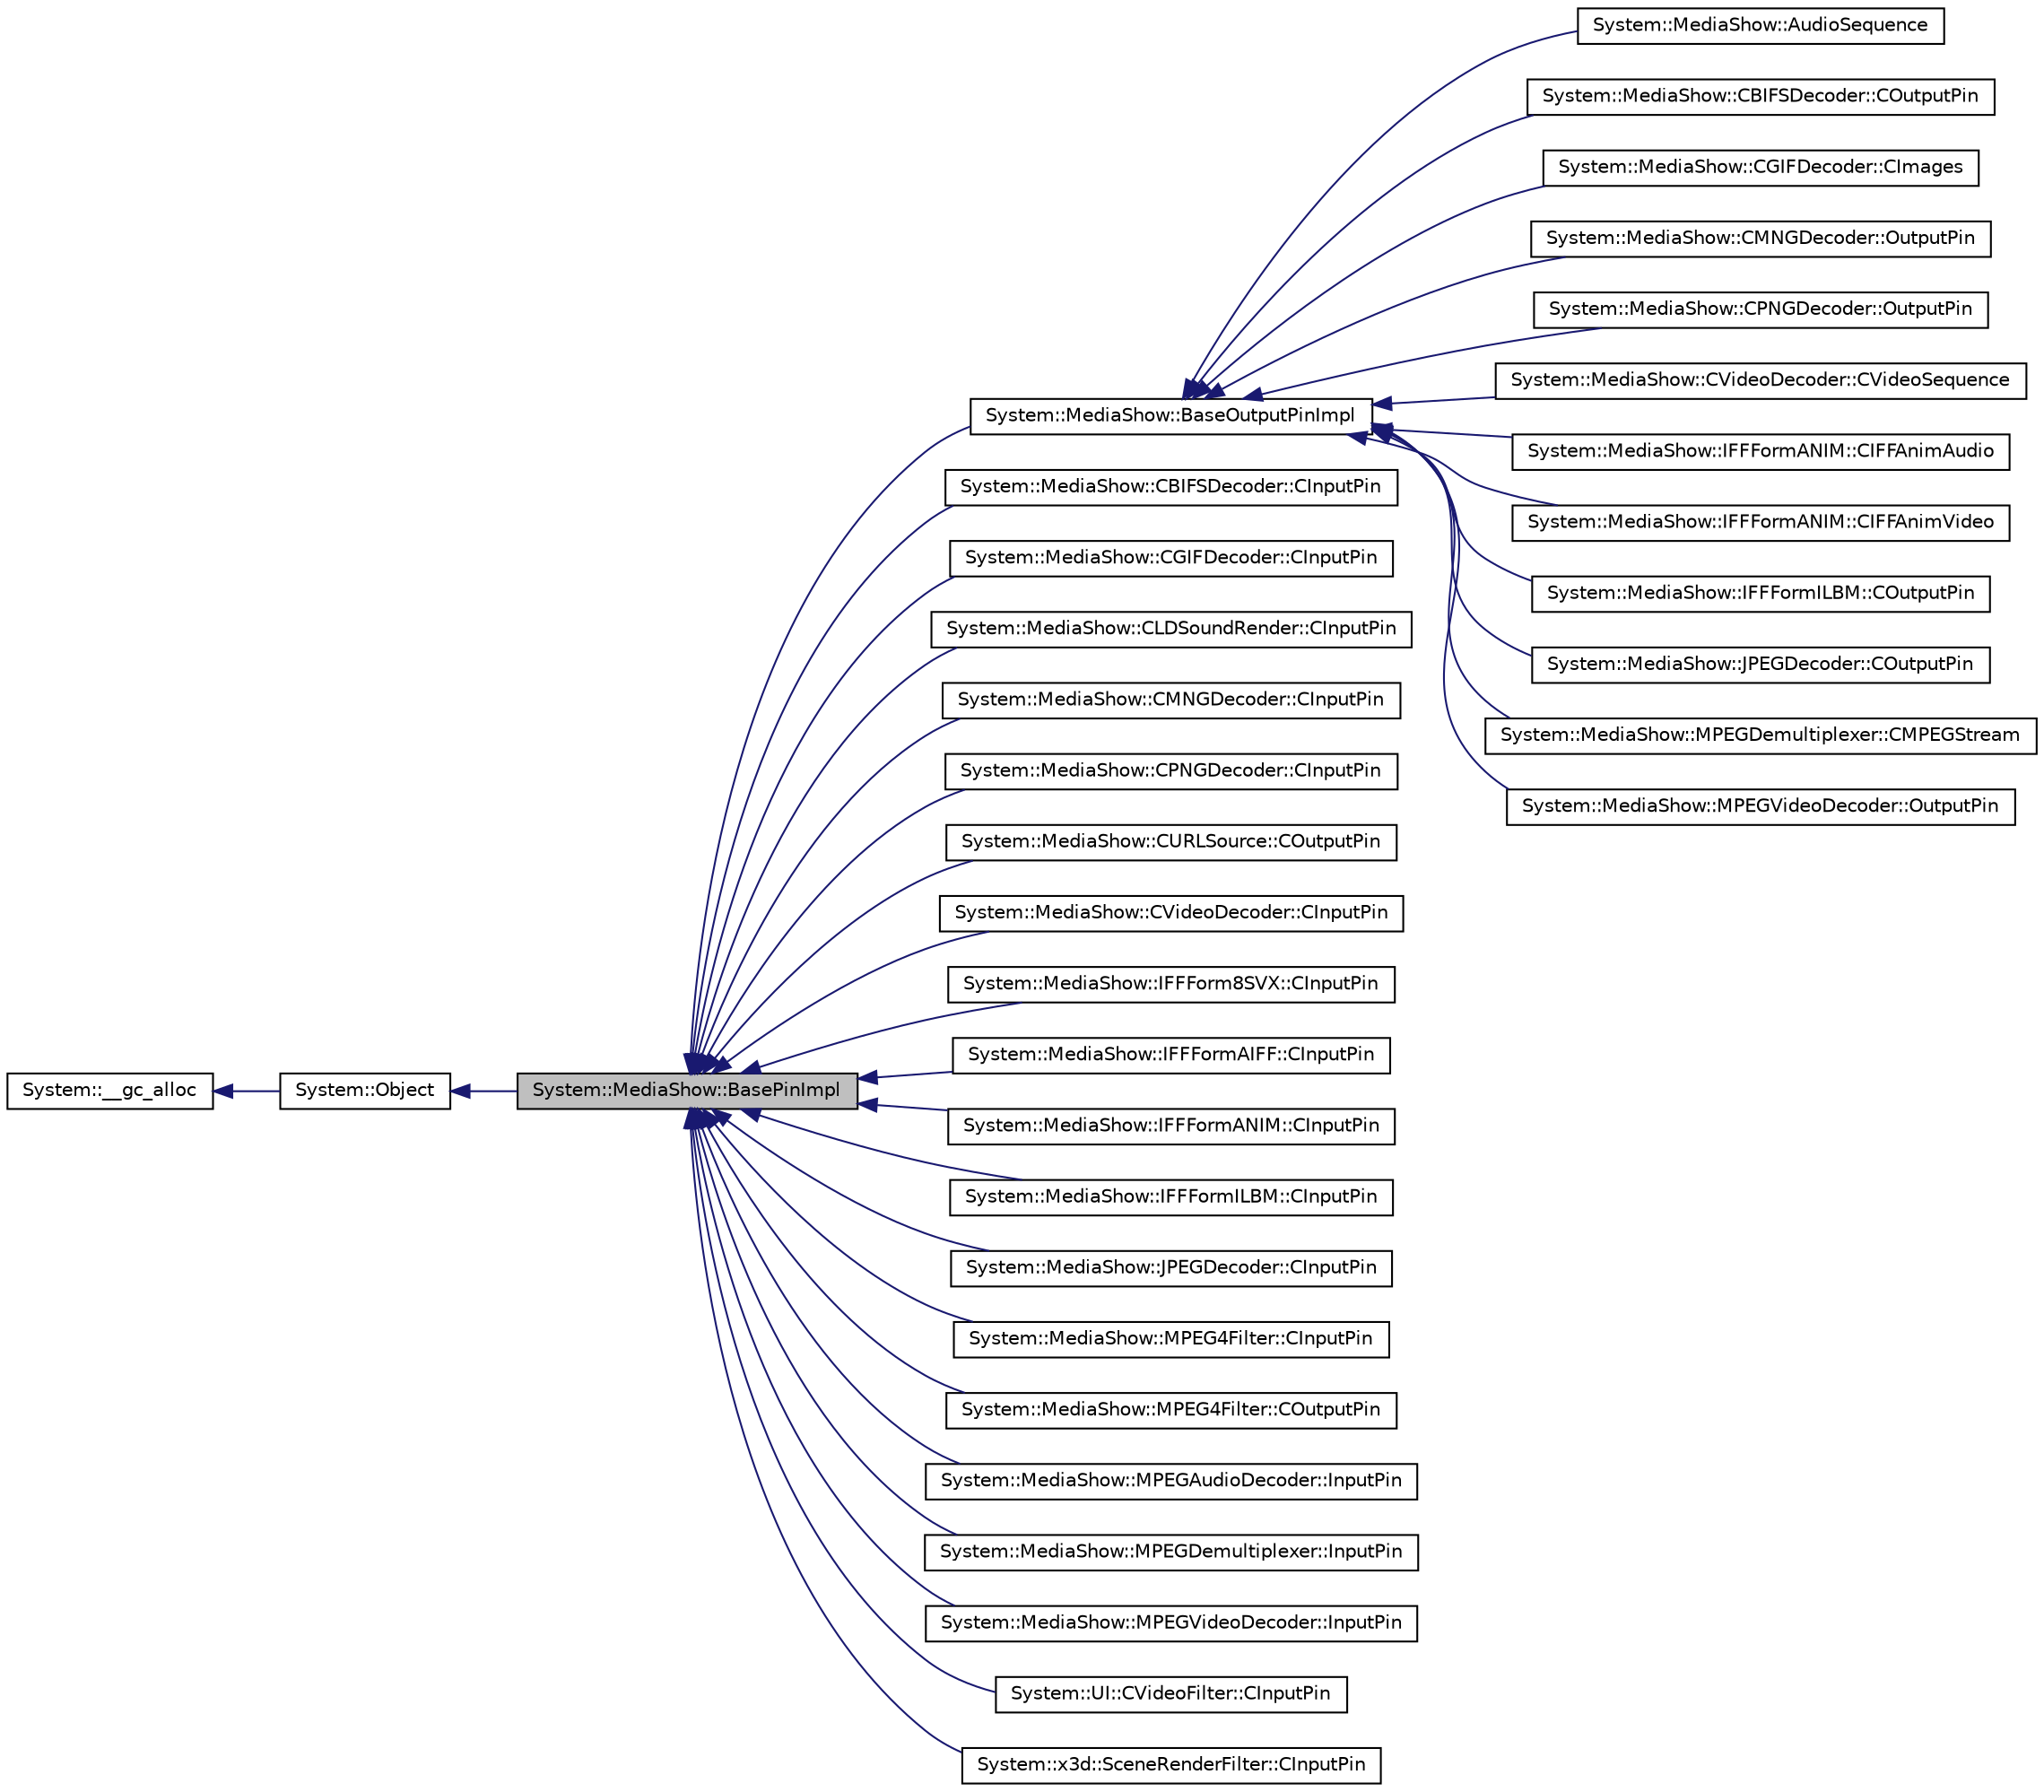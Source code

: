 digraph G
{
  edge [fontname="Helvetica",fontsize="10",labelfontname="Helvetica",labelfontsize="10"];
  node [fontname="Helvetica",fontsize="10",shape=record];
  rankdir="LR";
  Node1 [label="System::MediaShow::BasePinImpl",height=0.2,width=0.4,color="black", fillcolor="grey75", style="filled" fontcolor="black"];
  Node2 -> Node1 [dir="back",color="midnightblue",fontsize="10",style="solid",fontname="Helvetica"];
  Node2 [label="System::Object",height=0.2,width=0.4,color="black", fillcolor="white", style="filled",URL="$class_system_1_1_object.html"];
  Node3 -> Node2 [dir="back",color="midnightblue",fontsize="10",style="solid",fontname="Helvetica"];
  Node3 [label="System::__gc_alloc",height=0.2,width=0.4,color="black", fillcolor="white", style="filled",URL="$class_system_1_1____gc__alloc.html"];
  Node1 -> Node4 [dir="back",color="midnightblue",fontsize="10",style="solid",fontname="Helvetica"];
  Node4 [label="System::MediaShow::BaseOutputPinImpl",height=0.2,width=0.4,color="black", fillcolor="white", style="filled",URL="$class_system_1_1_media_show_1_1_base_output_pin_impl.html"];
  Node4 -> Node5 [dir="back",color="midnightblue",fontsize="10",style="solid",fontname="Helvetica"];
  Node5 [label="System::MediaShow::AudioSequence",height=0.2,width=0.4,color="black", fillcolor="white", style="filled",URL="$class_system_1_1_media_show_1_1_audio_sequence.html"];
  Node4 -> Node6 [dir="back",color="midnightblue",fontsize="10",style="solid",fontname="Helvetica"];
  Node6 [label="System::MediaShow::CBIFSDecoder::COutputPin",height=0.2,width=0.4,color="black", fillcolor="white", style="filled",URL="$class_system_1_1_media_show_1_1_c_b_i_f_s_decoder_1_1_c_output_pin.html"];
  Node4 -> Node7 [dir="back",color="midnightblue",fontsize="10",style="solid",fontname="Helvetica"];
  Node7 [label="System::MediaShow::CGIFDecoder::CImages",height=0.2,width=0.4,color="black", fillcolor="white", style="filled",URL="$class_system_1_1_media_show_1_1_c_g_i_f_decoder_1_1_c_images.html"];
  Node4 -> Node8 [dir="back",color="midnightblue",fontsize="10",style="solid",fontname="Helvetica"];
  Node8 [label="System::MediaShow::CMNGDecoder::OutputPin",height=0.2,width=0.4,color="black", fillcolor="white", style="filled",URL="$class_system_1_1_media_show_1_1_c_m_n_g_decoder_1_1_output_pin.html"];
  Node4 -> Node9 [dir="back",color="midnightblue",fontsize="10",style="solid",fontname="Helvetica"];
  Node9 [label="System::MediaShow::CPNGDecoder::OutputPin",height=0.2,width=0.4,color="black", fillcolor="white", style="filled",URL="$class_system_1_1_media_show_1_1_c_p_n_g_decoder_1_1_output_pin.html"];
  Node4 -> Node10 [dir="back",color="midnightblue",fontsize="10",style="solid",fontname="Helvetica"];
  Node10 [label="System::MediaShow::CVideoDecoder::CVideoSequence",height=0.2,width=0.4,color="black", fillcolor="white", style="filled",URL="$class_system_1_1_media_show_1_1_c_video_decoder_1_1_c_video_sequence.html"];
  Node4 -> Node11 [dir="back",color="midnightblue",fontsize="10",style="solid",fontname="Helvetica"];
  Node11 [label="System::MediaShow::IFFFormANIM::CIFFAnimAudio",height=0.2,width=0.4,color="black", fillcolor="white", style="filled",URL="$class_system_1_1_media_show_1_1_i_f_f_form_a_n_i_m_1_1_c_i_f_f_anim_audio.html"];
  Node4 -> Node12 [dir="back",color="midnightblue",fontsize="10",style="solid",fontname="Helvetica"];
  Node12 [label="System::MediaShow::IFFFormANIM::CIFFAnimVideo",height=0.2,width=0.4,color="black", fillcolor="white", style="filled",URL="$class_system_1_1_media_show_1_1_i_f_f_form_a_n_i_m_1_1_c_i_f_f_anim_video.html"];
  Node4 -> Node13 [dir="back",color="midnightblue",fontsize="10",style="solid",fontname="Helvetica"];
  Node13 [label="System::MediaShow::IFFFormILBM::COutputPin",height=0.2,width=0.4,color="black", fillcolor="white", style="filled",URL="$class_system_1_1_media_show_1_1_i_f_f_form_i_l_b_m_1_1_c_output_pin.html"];
  Node4 -> Node14 [dir="back",color="midnightblue",fontsize="10",style="solid",fontname="Helvetica"];
  Node14 [label="System::MediaShow::JPEGDecoder::COutputPin",height=0.2,width=0.4,color="black", fillcolor="white", style="filled",URL="$class_system_1_1_media_show_1_1_j_p_e_g_decoder_1_1_c_output_pin.html"];
  Node4 -> Node15 [dir="back",color="midnightblue",fontsize="10",style="solid",fontname="Helvetica"];
  Node15 [label="System::MediaShow::MPEGDemultiplexer::CMPEGStream",height=0.2,width=0.4,color="black", fillcolor="white", style="filled",URL="$class_system_1_1_media_show_1_1_m_p_e_g_demultiplexer_1_1_c_m_p_e_g_stream.html"];
  Node4 -> Node16 [dir="back",color="midnightblue",fontsize="10",style="solid",fontname="Helvetica"];
  Node16 [label="System::MediaShow::MPEGVideoDecoder::OutputPin",height=0.2,width=0.4,color="black", fillcolor="white", style="filled",URL="$class_system_1_1_media_show_1_1_m_p_e_g_video_decoder_1_1_output_pin.html"];
  Node1 -> Node17 [dir="back",color="midnightblue",fontsize="10",style="solid",fontname="Helvetica"];
  Node17 [label="System::MediaShow::CBIFSDecoder::CInputPin",height=0.2,width=0.4,color="black", fillcolor="white", style="filled",URL="$class_system_1_1_media_show_1_1_c_b_i_f_s_decoder_1_1_c_input_pin.html"];
  Node1 -> Node18 [dir="back",color="midnightblue",fontsize="10",style="solid",fontname="Helvetica"];
  Node18 [label="System::MediaShow::CGIFDecoder::CInputPin",height=0.2,width=0.4,color="black", fillcolor="white", style="filled",URL="$class_system_1_1_media_show_1_1_c_g_i_f_decoder_1_1_c_input_pin.html"];
  Node1 -> Node19 [dir="back",color="midnightblue",fontsize="10",style="solid",fontname="Helvetica"];
  Node19 [label="System::MediaShow::CLDSoundRender::CInputPin",height=0.2,width=0.4,color="black", fillcolor="white", style="filled",URL="$class_system_1_1_media_show_1_1_c_l_d_sound_render_1_1_c_input_pin.html"];
  Node1 -> Node20 [dir="back",color="midnightblue",fontsize="10",style="solid",fontname="Helvetica"];
  Node20 [label="System::MediaShow::CMNGDecoder::CInputPin",height=0.2,width=0.4,color="black", fillcolor="white", style="filled",URL="$class_system_1_1_media_show_1_1_c_m_n_g_decoder_1_1_c_input_pin.html"];
  Node1 -> Node21 [dir="back",color="midnightblue",fontsize="10",style="solid",fontname="Helvetica"];
  Node21 [label="System::MediaShow::CPNGDecoder::CInputPin",height=0.2,width=0.4,color="black", fillcolor="white", style="filled",URL="$class_system_1_1_media_show_1_1_c_p_n_g_decoder_1_1_c_input_pin.html"];
  Node1 -> Node22 [dir="back",color="midnightblue",fontsize="10",style="solid",fontname="Helvetica"];
  Node22 [label="System::MediaShow::CURLSource::COutputPin",height=0.2,width=0.4,color="black", fillcolor="white", style="filled",URL="$class_system_1_1_media_show_1_1_c_u_r_l_source_1_1_c_output_pin.html"];
  Node1 -> Node23 [dir="back",color="midnightblue",fontsize="10",style="solid",fontname="Helvetica"];
  Node23 [label="System::MediaShow::CVideoDecoder::CInputPin",height=0.2,width=0.4,color="black", fillcolor="white", style="filled",URL="$class_system_1_1_media_show_1_1_c_video_decoder_1_1_c_input_pin.html"];
  Node1 -> Node24 [dir="back",color="midnightblue",fontsize="10",style="solid",fontname="Helvetica"];
  Node24 [label="System::MediaShow::IFFForm8SVX::CInputPin",height=0.2,width=0.4,color="black", fillcolor="white", style="filled",URL="$class_system_1_1_media_show_1_1_i_f_f_form8_s_v_x_1_1_c_input_pin.html"];
  Node1 -> Node25 [dir="back",color="midnightblue",fontsize="10",style="solid",fontname="Helvetica"];
  Node25 [label="System::MediaShow::IFFFormAIFF::CInputPin",height=0.2,width=0.4,color="black", fillcolor="white", style="filled",URL="$class_system_1_1_media_show_1_1_i_f_f_form_a_i_f_f_1_1_c_input_pin.html"];
  Node1 -> Node26 [dir="back",color="midnightblue",fontsize="10",style="solid",fontname="Helvetica"];
  Node26 [label="System::MediaShow::IFFFormANIM::CInputPin",height=0.2,width=0.4,color="black", fillcolor="white", style="filled",URL="$class_system_1_1_media_show_1_1_i_f_f_form_a_n_i_m_1_1_c_input_pin.html"];
  Node1 -> Node27 [dir="back",color="midnightblue",fontsize="10",style="solid",fontname="Helvetica"];
  Node27 [label="System::MediaShow::IFFFormILBM::CInputPin",height=0.2,width=0.4,color="black", fillcolor="white", style="filled",URL="$class_system_1_1_media_show_1_1_i_f_f_form_i_l_b_m_1_1_c_input_pin.html"];
  Node1 -> Node28 [dir="back",color="midnightblue",fontsize="10",style="solid",fontname="Helvetica"];
  Node28 [label="System::MediaShow::JPEGDecoder::CInputPin",height=0.2,width=0.4,color="black", fillcolor="white", style="filled",URL="$class_system_1_1_media_show_1_1_j_p_e_g_decoder_1_1_c_input_pin.html"];
  Node1 -> Node29 [dir="back",color="midnightblue",fontsize="10",style="solid",fontname="Helvetica"];
  Node29 [label="System::MediaShow::MPEG4Filter::CInputPin",height=0.2,width=0.4,color="black", fillcolor="white", style="filled",URL="$class_system_1_1_media_show_1_1_m_p_e_g4_filter_1_1_c_input_pin.html"];
  Node1 -> Node30 [dir="back",color="midnightblue",fontsize="10",style="solid",fontname="Helvetica"];
  Node30 [label="System::MediaShow::MPEG4Filter::COutputPin",height=0.2,width=0.4,color="black", fillcolor="white", style="filled",URL="$class_system_1_1_media_show_1_1_m_p_e_g4_filter_1_1_c_output_pin.html"];
  Node1 -> Node31 [dir="back",color="midnightblue",fontsize="10",style="solid",fontname="Helvetica"];
  Node31 [label="System::MediaShow::MPEGAudioDecoder::InputPin",height=0.2,width=0.4,color="black", fillcolor="white", style="filled",URL="$class_system_1_1_media_show_1_1_m_p_e_g_audio_decoder_1_1_input_pin.html"];
  Node1 -> Node32 [dir="back",color="midnightblue",fontsize="10",style="solid",fontname="Helvetica"];
  Node32 [label="System::MediaShow::MPEGDemultiplexer::InputPin",height=0.2,width=0.4,color="black", fillcolor="white", style="filled",URL="$class_system_1_1_media_show_1_1_m_p_e_g_demultiplexer_1_1_input_pin.html"];
  Node1 -> Node33 [dir="back",color="midnightblue",fontsize="10",style="solid",fontname="Helvetica"];
  Node33 [label="System::MediaShow::MPEGVideoDecoder::InputPin",height=0.2,width=0.4,color="black", fillcolor="white", style="filled",URL="$class_system_1_1_media_show_1_1_m_p_e_g_video_decoder_1_1_input_pin.html"];
  Node1 -> Node34 [dir="back",color="midnightblue",fontsize="10",style="solid",fontname="Helvetica"];
  Node34 [label="System::UI::CVideoFilter::CInputPin",height=0.2,width=0.4,color="black", fillcolor="white", style="filled",URL="$class_system_1_1_u_i_1_1_c_video_filter_1_1_c_input_pin.html"];
  Node1 -> Node35 [dir="back",color="midnightblue",fontsize="10",style="solid",fontname="Helvetica"];
  Node35 [label="System::x3d::SceneRenderFilter::CInputPin",height=0.2,width=0.4,color="black", fillcolor="white", style="filled",URL="$class_system_1_1x3d_1_1_scene_render_filter_1_1_c_input_pin.html"];
}
